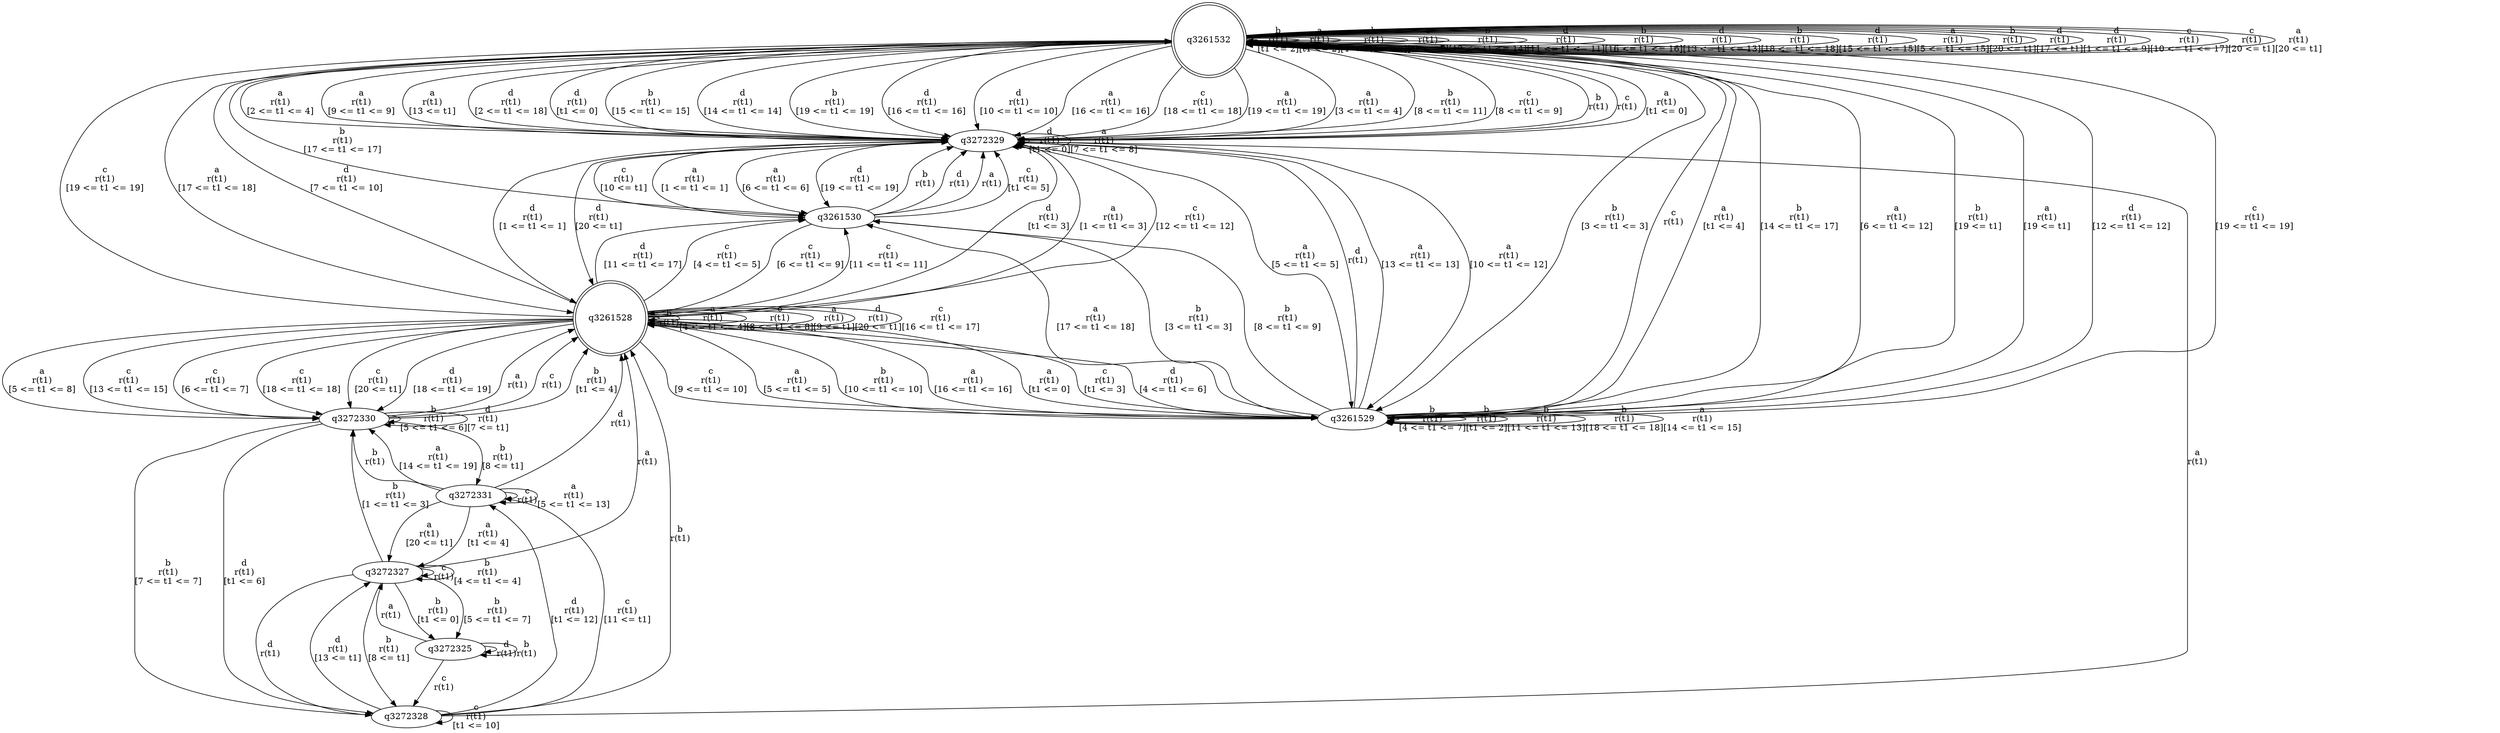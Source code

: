 digraph "tests_1/test104/solution101/solution_verwer" {
	q3261532[label=q3261532 shape=doublecircle]
	q3272329[label=q3272329]
	q3261528[label=q3261528 shape=doublecircle]
	q3261529[label=q3261529]
	q3261530[label=q3261530]
	q3272330[label=q3272330]
	q3272328[label=q3272328]
	q3272331[label=q3272331]
	q3272327[label=q3272327]
	q3272325[label=q3272325]
	q3261532 -> q3272329[label="d\nr(t1)\n[t1 <= 0]"]
	q3272329 -> q3261532[label="b\nr(t1)\n"]
	q3272329 -> q3261532[label="c\nr(t1)\n"]
	q3272329 -> q3272329[label="d\nr(t1)\n[t1 <= 0]"]
	q3272329 -> q3261532[label="a\nr(t1)\n[t1 <= 0]"]
	q3272329 -> q3261528[label="d\nr(t1)\n[1 <= t1 <= 1]"]
	q3261528 -> q3272329[label="d\nr(t1)\n[t1 <= 3]"]
	q3261528 -> q3261528[label="b\nr(t1)\n"]
	q3261528 -> q3261529[label="a\nr(t1)\n[t1 <= 0]"]
	q3261529 -> q3272329[label="d\nr(t1)\n"]
	q3261529 -> q3261532[label="c\nr(t1)\n"]
	q3261529 -> q3261532[label="a\nr(t1)\n[t1 <= 4]"]
	q3261529 -> q3261529[label="b\nr(t1)\n[4 <= t1 <= 7]"]
	q3261529 -> q3261529[label="b\nr(t1)\n[t1 <= 2]"]
	q3261529 -> q3261530[label="b\nr(t1)\n[3 <= t1 <= 3]"]
	q3261530 -> q3272329[label="b\nr(t1)\n"]
	q3261530 -> q3272329[label="d\nr(t1)\n"]
	q3261530 -> q3272329[label="a\nr(t1)\n"]
	q3261530 -> q3272329[label="c\nr(t1)\n[t1 <= 5]"]
	q3261530 -> q3272329[label="c\nr(t1)\n[10 <= t1]"]
	q3261530 -> q3261528[label="c\nr(t1)\n[6 <= t1 <= 9]"]
	q3261529 -> q3261528[label="a\nr(t1)\n[5 <= t1 <= 5]"]
	q3261529 -> q3261530[label="b\nr(t1)\n[8 <= t1 <= 9]"]
	q3261529 -> q3261528[label="b\nr(t1)\n[10 <= t1 <= 10]"]
	q3261529 -> q3261529[label="b\nr(t1)\n[11 <= t1 <= 13]"]
	q3261529 -> q3261532[label="b\nr(t1)\n[14 <= t1 <= 17]"]
	q3261529 -> q3261532[label="a\nr(t1)\n[6 <= t1 <= 12]"]
	q3261529 -> q3261529[label="b\nr(t1)\n[18 <= t1 <= 18]"]
	q3261529 -> q3261532[label="b\nr(t1)\n[19 <= t1]"]
	q3261529 -> q3272329[label="a\nr(t1)\n[13 <= t1 <= 13]"]
	q3261529 -> q3261529[label="a\nr(t1)\n[14 <= t1 <= 15]"]
	q3261529 -> q3261528[label="a\nr(t1)\n[16 <= t1 <= 16]"]
	q3261529 -> q3261530[label="a\nr(t1)\n[17 <= t1 <= 18]"]
	q3261529 -> q3261532[label="a\nr(t1)\n[19 <= t1]"]
	q3261528 -> q3261529[label="c\nr(t1)\n[t1 <= 3]"]
	q3261528 -> q3261529[label="d\nr(t1)\n[4 <= t1 <= 6]"]
	q3261528 -> q3272329[label="a\nr(t1)\n[1 <= t1 <= 3]"]
	q3261528 -> q3261528[label="a\nr(t1)\n[4 <= t1 <= 4]"]
	q3261528 -> q3261528[label="c\nr(t1)\n[8 <= t1 <= 8]"]
	q3261528 -> q3261532[label="d\nr(t1)\n[7 <= t1 <= 10]"]
	q3261528 -> q3272330[label="a\nr(t1)\n[5 <= t1 <= 8]"]
	q3272330 -> q3261528[label="a\nr(t1)\n"]
	q3272330 -> q3261528[label="c\nr(t1)\n"]
	q3272330 -> q3261528[label="b\nr(t1)\n[t1 <= 4]"]
	q3272330 -> q3272330[label="b\nr(t1)\n[5 <= t1 <= 6]"]
	q3272330 -> q3272330[label="d\nr(t1)\n[7 <= t1]"]
	q3272330 -> q3272328[label="b\nr(t1)\n[7 <= t1 <= 7]"]
	q3272328 -> q3272329[label="a\nr(t1)\n"]
	q3272328 -> q3261528[label="b\nr(t1)\n"]
	q3272328 -> q3272328[label="c\nr(t1)\n[t1 <= 10]"]
	q3272328 -> q3272331[label="c\nr(t1)\n[11 <= t1]"]
	q3272331 -> q3272330[label="b\nr(t1)\n"]
	q3272331 -> q3261528[label="d\nr(t1)\n"]
	q3272331 -> q3272331[label="c\nr(t1)\n"]
	q3272331 -> q3272331[label="a\nr(t1)\n[5 <= t1 <= 13]"]
	q3272331 -> q3272330[label="a\nr(t1)\n[14 <= t1 <= 19]"]
	q3272331 -> q3272327[label="a\nr(t1)\n[20 <= t1]"]
	q3272327 -> q3261528[label="a\nr(t1)\n"]
	q3272327 -> q3272328[label="d\nr(t1)\n"]
	q3272327 -> q3272327[label="c\nr(t1)\n"]
	q3272327 -> q3272325[label="b\nr(t1)\n[t1 <= 0]"]
	q3272325 -> q3272325[label="d\nr(t1)\n"]
	q3272325 -> q3272328[label="c\nr(t1)\n"]
	q3272325 -> q3272325[label="b\nr(t1)\n"]
	q3272325 -> q3272327[label="a\nr(t1)\n"]
	q3272327 -> q3272330[label="b\nr(t1)\n[1 <= t1 <= 3]"]
	q3272327 -> q3272327[label="b\nr(t1)\n[4 <= t1 <= 4]"]
	q3272327 -> q3272325[label="b\nr(t1)\n[5 <= t1 <= 7]"]
	q3272327 -> q3272328[label="b\nr(t1)\n[8 <= t1]"]
	q3272331 -> q3272327[label="a\nr(t1)\n[t1 <= 4]"]
	q3272328 -> q3272327[label="d\nr(t1)\n[13 <= t1]"]
	q3272328 -> q3272331[label="d\nr(t1)\n[t1 <= 12]"]
	q3272330 -> q3272328[label="d\nr(t1)\n[t1 <= 6]"]
	q3272330 -> q3272331[label="b\nr(t1)\n[8 <= t1]"]
	q3261528 -> q3261528[label="a\nr(t1)\n[9 <= t1]"]
	q3261528 -> q3261529[label="c\nr(t1)\n[9 <= t1 <= 10]"]
	q3261528 -> q3261530[label="c\nr(t1)\n[11 <= t1 <= 11]"]
	q3261528 -> q3261530[label="d\nr(t1)\n[11 <= t1 <= 17]"]
	q3261528 -> q3272329[label="c\nr(t1)\n[12 <= t1 <= 12]"]
	q3261528 -> q3272330[label="c\nr(t1)\n[13 <= t1 <= 15]"]
	q3261528 -> q3261528[label="d\nr(t1)\n[20 <= t1]"]
	q3261528 -> q3272330[label="c\nr(t1)\n[6 <= t1 <= 7]"]
	q3261528 -> q3261530[label="c\nr(t1)\n[4 <= t1 <= 5]"]
	q3261528 -> q3261528[label="c\nr(t1)\n[16 <= t1 <= 17]"]
	q3261528 -> q3272330[label="c\nr(t1)\n[18 <= t1 <= 18]"]
	q3261528 -> q3261532[label="c\nr(t1)\n[19 <= t1 <= 19]"]
	q3261528 -> q3272330[label="c\nr(t1)\n[20 <= t1]"]
	q3261528 -> q3272330[label="d\nr(t1)\n[18 <= t1 <= 19]"]
	q3272329 -> q3261530[label="a\nr(t1)\n[1 <= t1 <= 1]"]
	q3272329 -> q3261532[label="a\nr(t1)\n[2 <= t1 <= 4]"]
	q3272329 -> q3261529[label="a\nr(t1)\n[5 <= t1 <= 5]"]
	q3272329 -> q3261530[label="a\nr(t1)\n[6 <= t1 <= 6]"]
	q3272329 -> q3272329[label="a\nr(t1)\n[7 <= t1 <= 8]"]
	q3272329 -> q3261532[label="a\nr(t1)\n[9 <= t1 <= 9]"]
	q3272329 -> q3261529[label="a\nr(t1)\n[10 <= t1 <= 12]"]
	q3272329 -> q3261532[label="a\nr(t1)\n[13 <= t1]"]
	q3272329 -> q3261532[label="d\nr(t1)\n[2 <= t1 <= 18]"]
	q3272329 -> q3261530[label="d\nr(t1)\n[19 <= t1 <= 19]"]
	q3272329 -> q3261528[label="d\nr(t1)\n[20 <= t1]"]
	q3261532 -> q3261532[label="b\nr(t1)\n[t1 <= 2]"]
	q3261532 -> q3261529[label="b\nr(t1)\n[3 <= t1 <= 3]"]
	q3261532 -> q3261532[label="a\nr(t1)\n[t1 <= 2]"]
	q3261532 -> q3261532[label="b\nr(t1)\n[4 <= t1 <= 7]"]
	q3261532 -> q3261532[label="c\nr(t1)\n[t1 <= 7]"]
	q3261532 -> q3261532[label="b\nr(t1)\n[12 <= t1 <= 14]"]
	q3261532 -> q3261532[label="d\nr(t1)\n[11 <= t1 <= 11]"]
	q3261532 -> q3272329[label="b\nr(t1)\n[15 <= t1 <= 15]"]
	q3261532 -> q3261529[label="d\nr(t1)\n[12 <= t1 <= 12]"]
	q3261532 -> q3261532[label="b\nr(t1)\n[16 <= t1 <= 16]"]
	q3261532 -> q3261532[label="d\nr(t1)\n[13 <= t1 <= 13]"]
	q3261532 -> q3261530[label="b\nr(t1)\n[17 <= t1 <= 17]"]
	q3261532 -> q3272329[label="d\nr(t1)\n[14 <= t1 <= 14]"]
	q3261532 -> q3261532[label="b\nr(t1)\n[18 <= t1 <= 18]"]
	q3261532 -> q3261532[label="d\nr(t1)\n[15 <= t1 <= 15]"]
	q3261532 -> q3261532[label="a\nr(t1)\n[5 <= t1 <= 15]"]
	q3261532 -> q3272329[label="b\nr(t1)\n[19 <= t1 <= 19]"]
	q3261532 -> q3261532[label="b\nr(t1)\n[20 <= t1]"]
	q3261532 -> q3272329[label="d\nr(t1)\n[16 <= t1 <= 16]"]
	q3261532 -> q3261532[label="d\nr(t1)\n[17 <= t1]"]
	q3261532 -> q3272329[label="d\nr(t1)\n[10 <= t1 <= 10]"]
	q3261532 -> q3261532[label="d\nr(t1)\n[1 <= t1 <= 9]"]
	q3261532 -> q3272329[label="a\nr(t1)\n[16 <= t1 <= 16]"]
	q3261532 -> q3261532[label="c\nr(t1)\n[10 <= t1 <= 17]"]
	q3261532 -> q3272329[label="c\nr(t1)\n[18 <= t1 <= 18]"]
	q3261532 -> q3261529[label="c\nr(t1)\n[19 <= t1 <= 19]"]
	q3261532 -> q3261532[label="c\nr(t1)\n[20 <= t1]"]
	q3261532 -> q3272329[label="a\nr(t1)\n[19 <= t1 <= 19]"]
	q3261532 -> q3261532[label="a\nr(t1)\n[20 <= t1]"]
	q3261532 -> q3272329[label="a\nr(t1)\n[3 <= t1 <= 4]"]
	q3261532 -> q3272329[label="b\nr(t1)\n[8 <= t1 <= 11]"]
	q3261532 -> q3272329[label="c\nr(t1)\n[8 <= t1 <= 9]"]
	q3261532 -> q3261528[label="a\nr(t1)\n[17 <= t1 <= 18]"]
}
